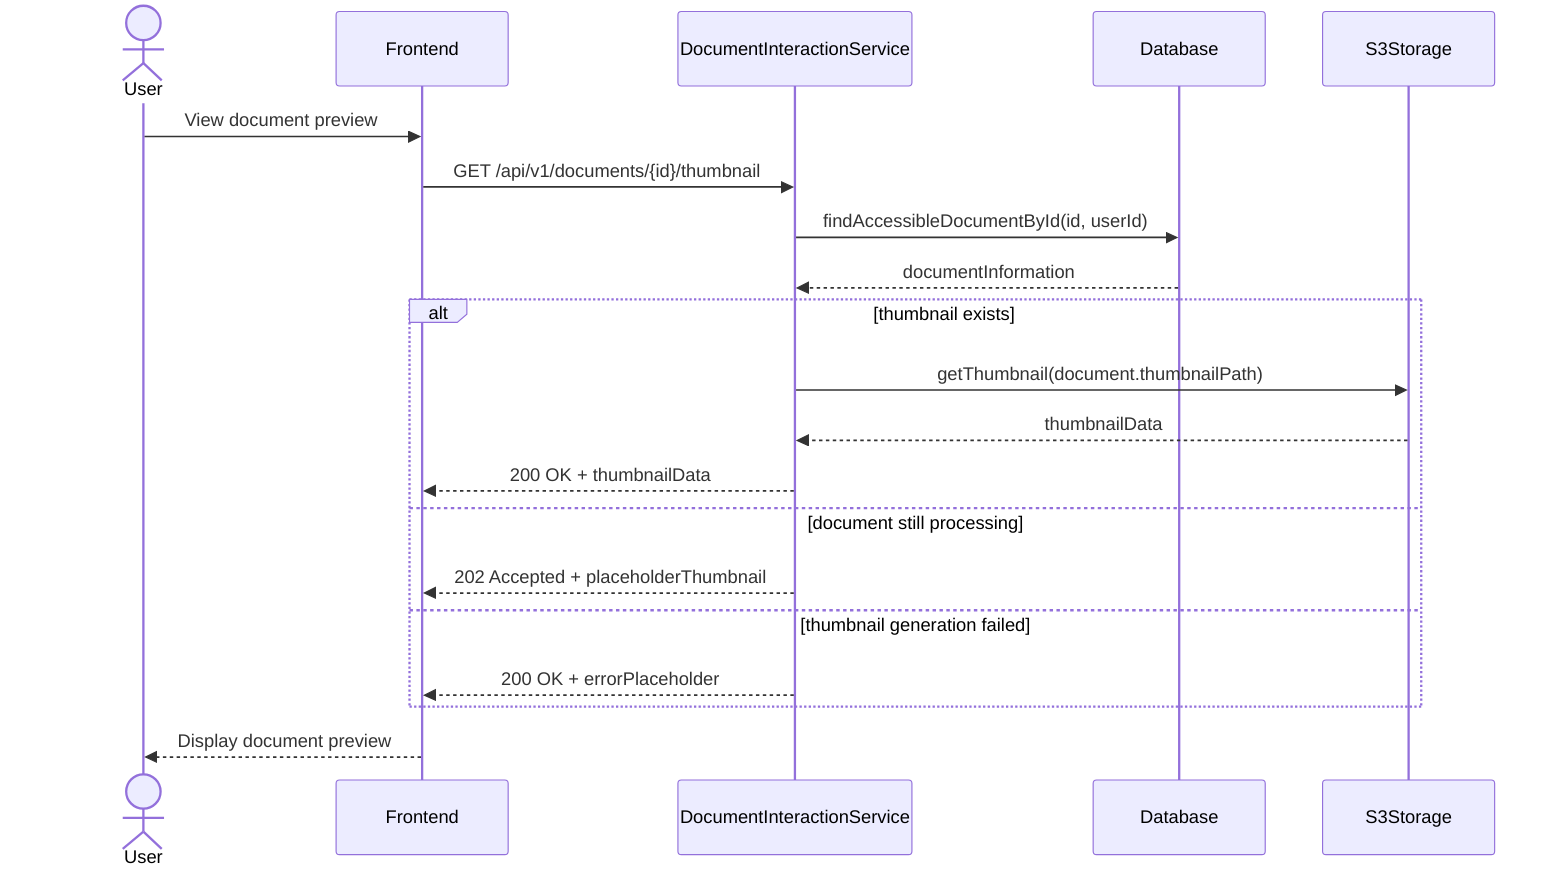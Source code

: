 sequenceDiagram
    actor User
    participant Frontend
    participant DIS as DocumentInteractionService
    participant DB as Database
    participant S3 as S3Storage

    User->>Frontend: View document preview
    Frontend->>DIS: GET /api/v1/documents/{id}/thumbnail

    DIS->>DB: findAccessibleDocumentById(id, userId)
    DB-->>DIS: documentInformation

    alt thumbnail exists
        DIS->>S3: getThumbnail(document.thumbnailPath)
        S3-->>DIS: thumbnailData
        DIS-->>Frontend: 200 OK + thumbnailData
    else document still processing
        DIS-->>Frontend: 202 Accepted + placeholderThumbnail
    else thumbnail generation failed
        DIS-->>Frontend: 200 OK + errorPlaceholder
    end

    Frontend-->>User: Display document preview